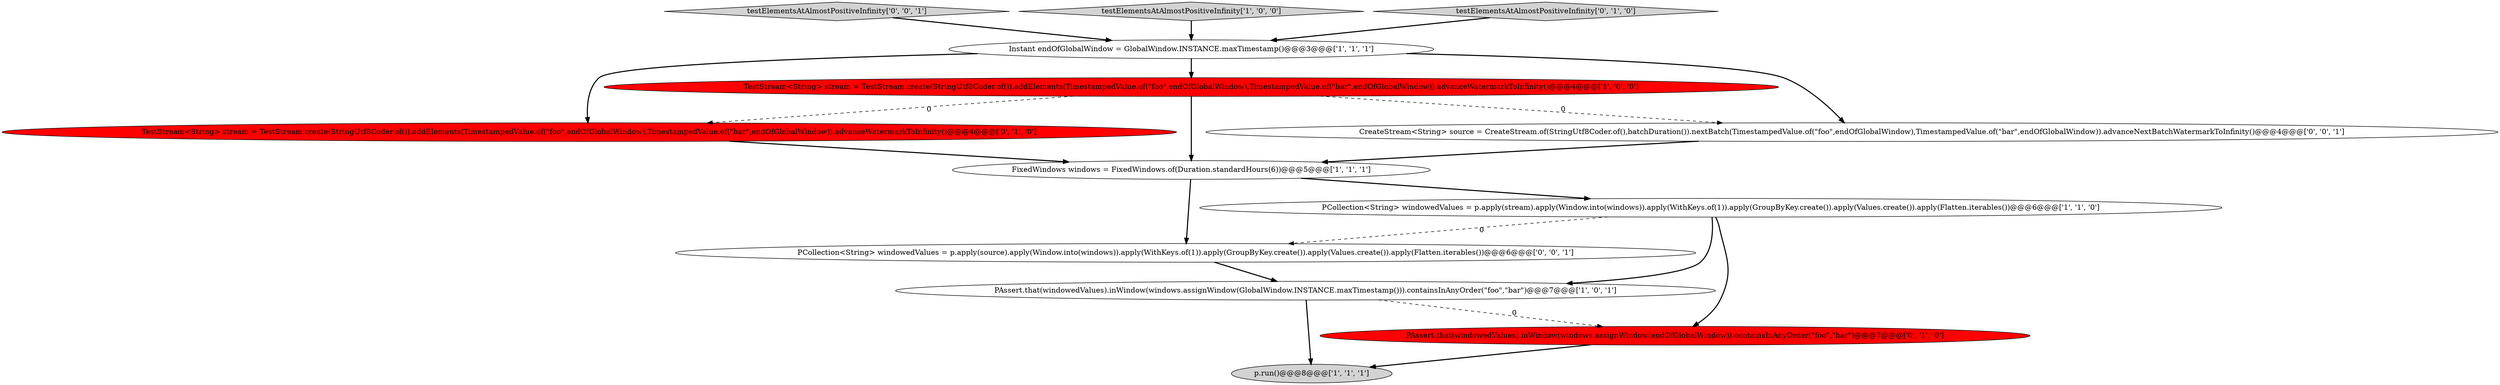 digraph {
5 [style = filled, label = "p.run()@@@8@@@['1', '1', '1']", fillcolor = lightgray, shape = ellipse image = "AAA0AAABBB1BBB"];
11 [style = filled, label = "testElementsAtAlmostPositiveInfinity['0', '0', '1']", fillcolor = lightgray, shape = diamond image = "AAA0AAABBB3BBB"];
8 [style = filled, label = "TestStream<String> stream = TestStream.create(StringUtf8Coder.of()).addElements(TimestampedValue.of(\"foo\",endOfGlobalWindow),TimestampedValue.of(\"bar\",endOfGlobalWindow)).advanceWatermarkToInfinity()@@@4@@@['0', '1', '0']", fillcolor = red, shape = ellipse image = "AAA1AAABBB2BBB"];
2 [style = filled, label = "testElementsAtAlmostPositiveInfinity['1', '0', '0']", fillcolor = lightgray, shape = diamond image = "AAA0AAABBB1BBB"];
4 [style = filled, label = "FixedWindows windows = FixedWindows.of(Duration.standardHours(6))@@@5@@@['1', '1', '1']", fillcolor = white, shape = ellipse image = "AAA0AAABBB1BBB"];
9 [style = filled, label = "testElementsAtAlmostPositiveInfinity['0', '1', '0']", fillcolor = lightgray, shape = diamond image = "AAA0AAABBB2BBB"];
10 [style = filled, label = "PCollection<String> windowedValues = p.apply(source).apply(Window.into(windows)).apply(WithKeys.of(1)).apply(GroupByKey.create()).apply(Values.create()).apply(Flatten.iterables())@@@6@@@['0', '0', '1']", fillcolor = white, shape = ellipse image = "AAA0AAABBB3BBB"];
12 [style = filled, label = "CreateStream<String> source = CreateStream.of(StringUtf8Coder.of(),batchDuration()).nextBatch(TimestampedValue.of(\"foo\",endOfGlobalWindow),TimestampedValue.of(\"bar\",endOfGlobalWindow)).advanceNextBatchWatermarkToInfinity()@@@4@@@['0', '0', '1']", fillcolor = white, shape = ellipse image = "AAA0AAABBB3BBB"];
0 [style = filled, label = "TestStream<String> stream = TestStream.create(StringUtf8Coder.of()).addElements(TimestampedValue.of(\"foo\",endOfGlobalWindow),TimestampedValue.of(\"bar\",endOfGlobalWindow)).advanceWatermarkToInfinity()@@@4@@@['1', '0', '0']", fillcolor = red, shape = ellipse image = "AAA1AAABBB1BBB"];
6 [style = filled, label = "Instant endOfGlobalWindow = GlobalWindow.INSTANCE.maxTimestamp()@@@3@@@['1', '1', '1']", fillcolor = white, shape = ellipse image = "AAA0AAABBB1BBB"];
1 [style = filled, label = "PAssert.that(windowedValues).inWindow(windows.assignWindow(GlobalWindow.INSTANCE.maxTimestamp())).containsInAnyOrder(\"foo\",\"bar\")@@@7@@@['1', '0', '1']", fillcolor = white, shape = ellipse image = "AAA0AAABBB1BBB"];
7 [style = filled, label = "PAssert.that(windowedValues).inWindow(windows.assignWindow(endOfGlobalWindow)).containsInAnyOrder(\"foo\",\"bar\")@@@7@@@['0', '1', '0']", fillcolor = red, shape = ellipse image = "AAA1AAABBB2BBB"];
3 [style = filled, label = "PCollection<String> windowedValues = p.apply(stream).apply(Window.into(windows)).apply(WithKeys.of(1)).apply(GroupByKey.create()).apply(Values.create()).apply(Flatten.iterables())@@@6@@@['1', '1', '0']", fillcolor = white, shape = ellipse image = "AAA0AAABBB1BBB"];
1->5 [style = bold, label=""];
4->10 [style = bold, label=""];
0->8 [style = dashed, label="0"];
4->3 [style = bold, label=""];
11->6 [style = bold, label=""];
7->5 [style = bold, label=""];
3->10 [style = dashed, label="0"];
6->0 [style = bold, label=""];
8->4 [style = bold, label=""];
1->7 [style = dashed, label="0"];
0->12 [style = dashed, label="0"];
3->1 [style = bold, label=""];
3->7 [style = bold, label=""];
12->4 [style = bold, label=""];
0->4 [style = bold, label=""];
10->1 [style = bold, label=""];
2->6 [style = bold, label=""];
6->8 [style = bold, label=""];
9->6 [style = bold, label=""];
6->12 [style = bold, label=""];
}
